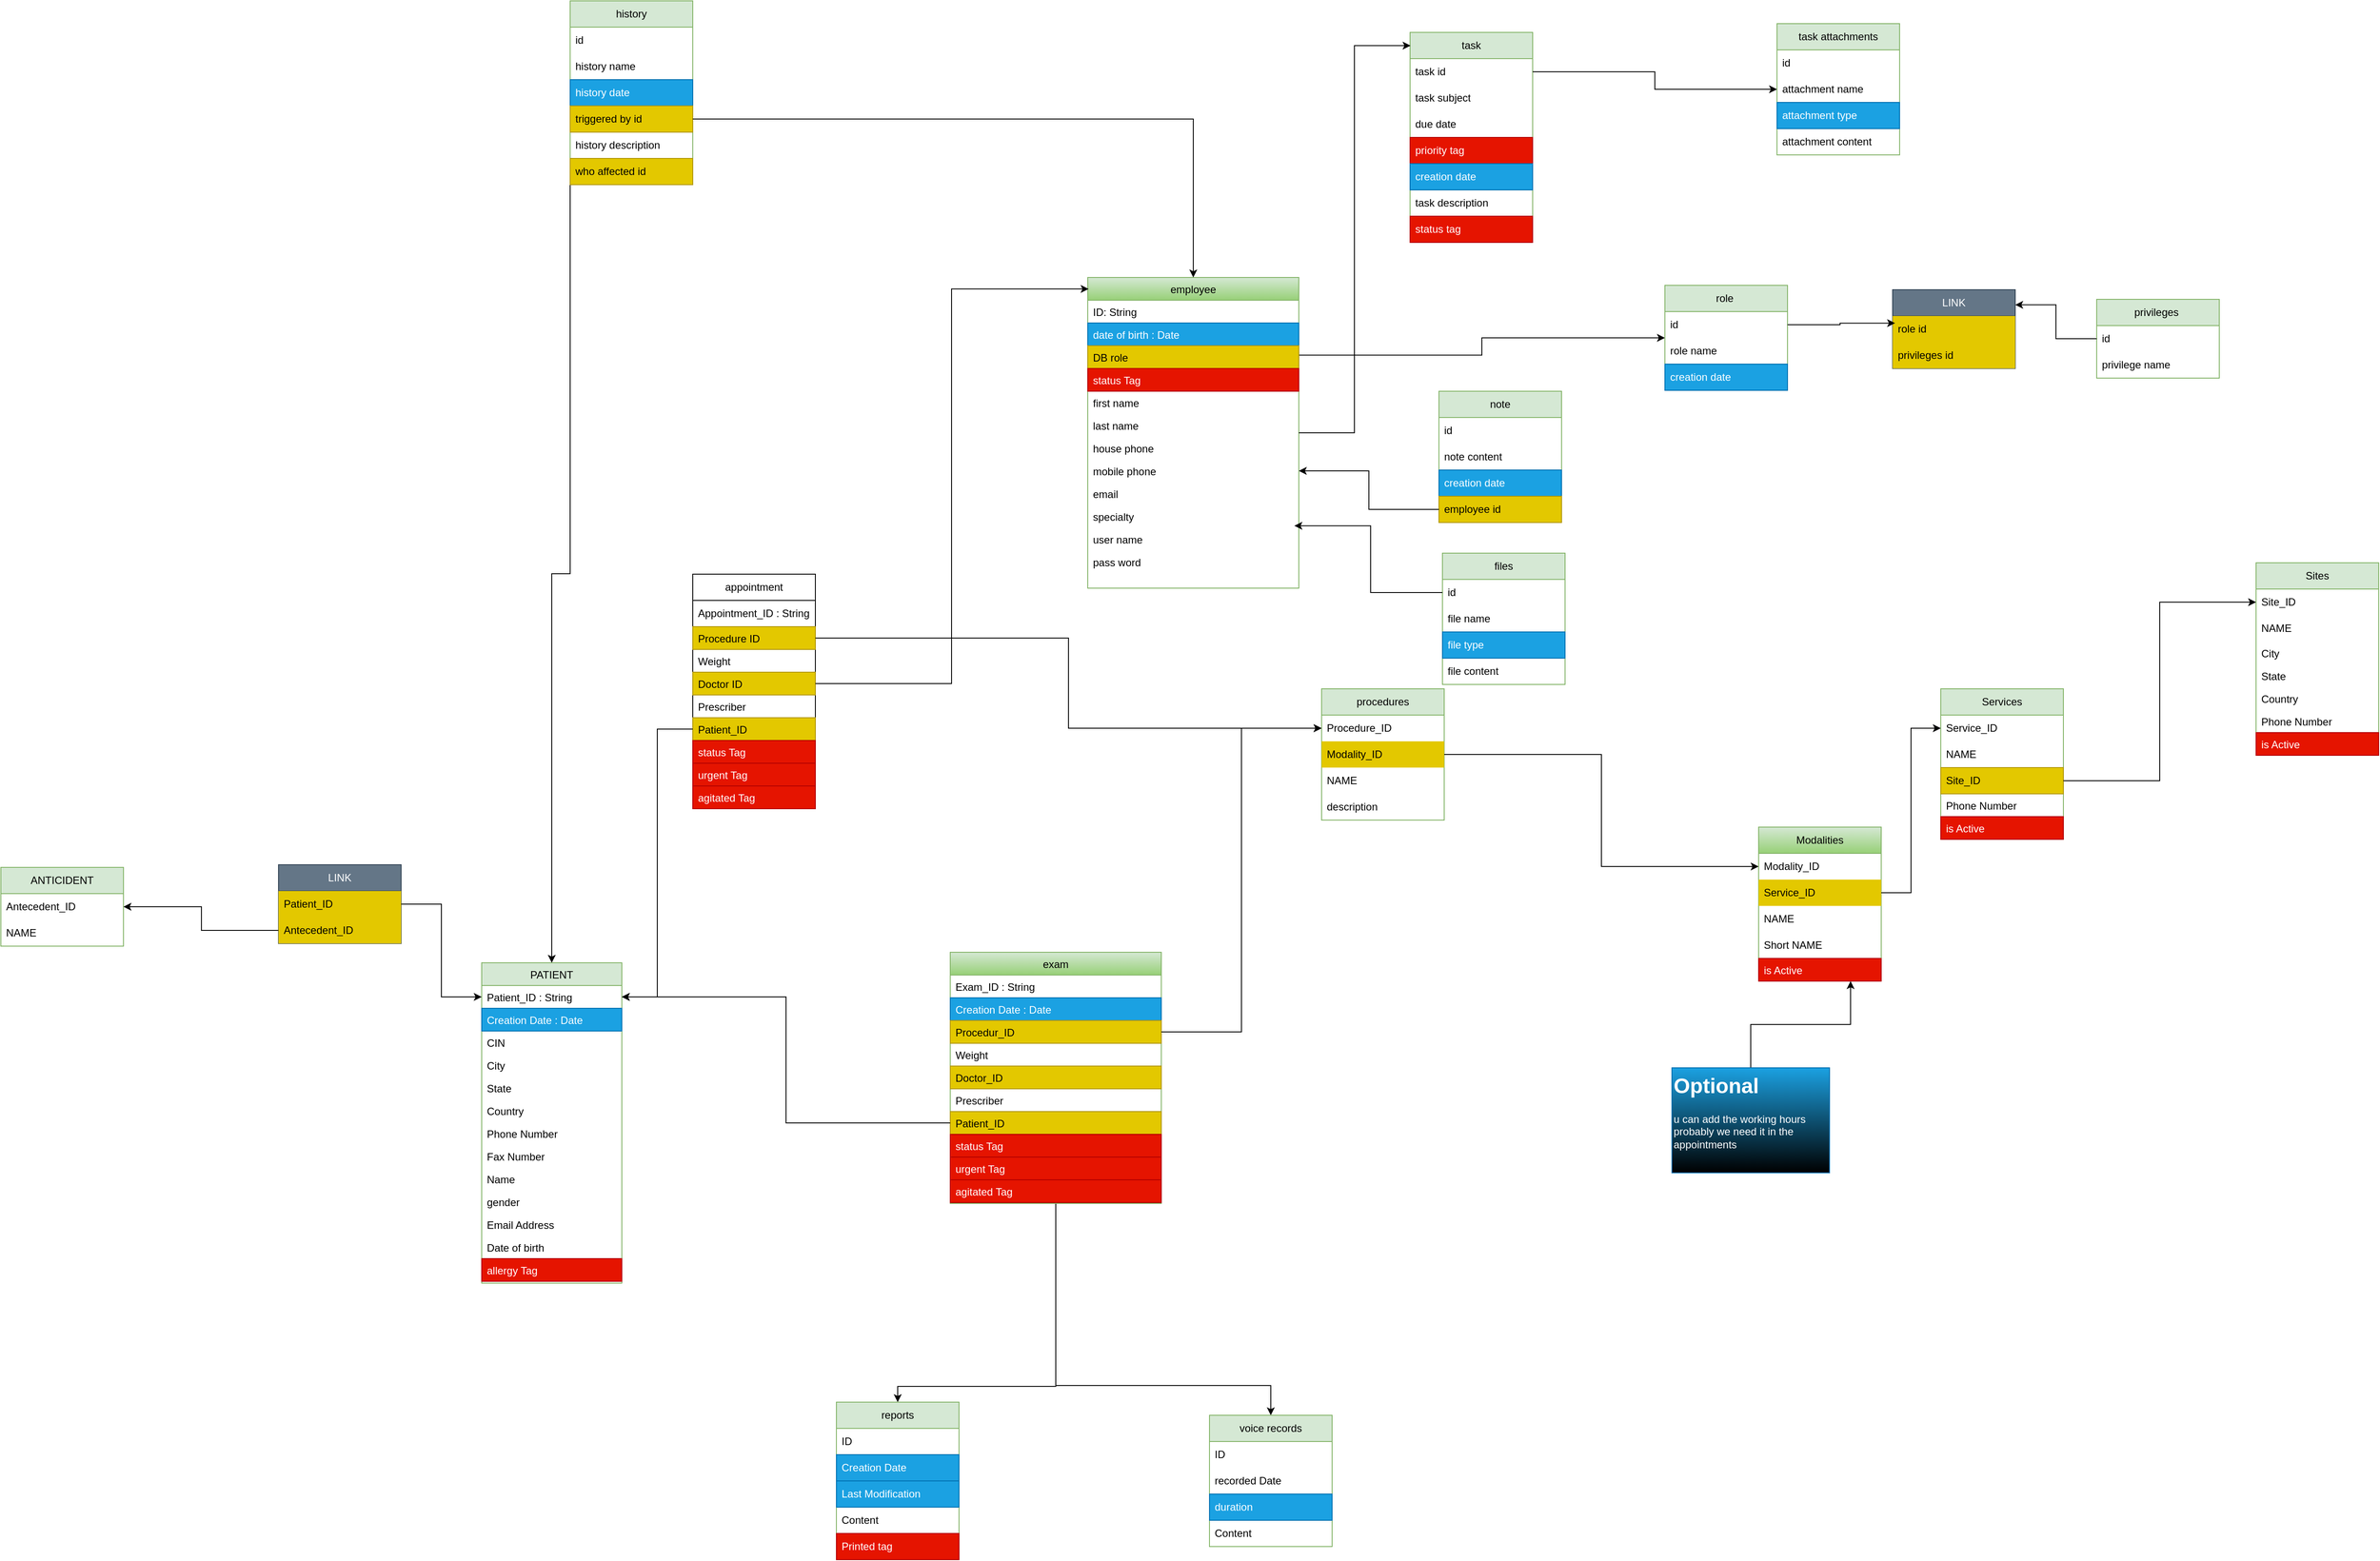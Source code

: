 <mxfile version="27.0.9">
  <diagram id="C5RBs43oDa-KdzZeNtuy" name="Page-1">
    <mxGraphModel dx="2904" dy="1214" grid="0" gridSize="10" guides="1" tooltips="1" connect="1" arrows="1" fold="1" page="0" pageScale="1" pageWidth="827" pageHeight="1169" background="#ffffff" math="0" shadow="0">
      <root>
        <mxCell id="WIyWlLk6GJQsqaUBKTNV-0" />
        <mxCell id="WIyWlLk6GJQsqaUBKTNV-1" parent="WIyWlLk6GJQsqaUBKTNV-0" />
        <mxCell id="IUNvD7jH0J717fJ7chnT-0" value="PATIENT" style="swimlane;fontStyle=0;align=center;verticalAlign=top;childLayout=stackLayout;horizontal=1;startSize=26;horizontalStack=0;resizeParent=1;resizeLast=0;collapsible=1;marginBottom=0;rounded=0;shadow=0;strokeWidth=1;fillColor=#d5e8d4;strokeColor=#82b366;gradientColor=none;swimlaneFillColor=none;glass=0;" vertex="1" parent="WIyWlLk6GJQsqaUBKTNV-1">
          <mxGeometry x="14" y="1112" width="160" height="366" as="geometry">
            <mxRectangle x="550" y="140" width="160" height="26" as="alternateBounds" />
          </mxGeometry>
        </mxCell>
        <mxCell id="IUNvD7jH0J717fJ7chnT-1" value="Patient_ID : String" style="text;align=left;verticalAlign=top;spacingLeft=4;spacingRight=4;overflow=hidden;rotatable=0;points=[[0,0.5],[1,0.5]];portConstraint=eastwest;" vertex="1" parent="IUNvD7jH0J717fJ7chnT-0">
          <mxGeometry y="26" width="160" height="26" as="geometry" />
        </mxCell>
        <mxCell id="IUNvD7jH0J717fJ7chnT-2" value="Creation Date : Date" style="text;align=left;verticalAlign=top;spacingLeft=4;spacingRight=4;overflow=hidden;rotatable=0;points=[[0,0.5],[1,0.5]];portConstraint=eastwest;rounded=0;shadow=0;html=0;fillColor=#1ba1e2;fontColor=#ffffff;strokeColor=#006EAF;" vertex="1" parent="IUNvD7jH0J717fJ7chnT-0">
          <mxGeometry y="52" width="160" height="26" as="geometry" />
        </mxCell>
        <mxCell id="IUNvD7jH0J717fJ7chnT-3" value="CIN" style="text;align=left;verticalAlign=top;spacingLeft=4;spacingRight=4;overflow=hidden;rotatable=0;points=[[0,0.5],[1,0.5]];portConstraint=eastwest;rounded=0;shadow=0;html=0;" vertex="1" parent="IUNvD7jH0J717fJ7chnT-0">
          <mxGeometry y="78" width="160" height="26" as="geometry" />
        </mxCell>
        <mxCell id="IUNvD7jH0J717fJ7chnT-4" value="City" style="text;align=left;verticalAlign=top;spacingLeft=4;spacingRight=4;overflow=hidden;rotatable=0;points=[[0,0.5],[1,0.5]];portConstraint=eastwest;rounded=0;shadow=0;html=0;" vertex="1" parent="IUNvD7jH0J717fJ7chnT-0">
          <mxGeometry y="104" width="160" height="26" as="geometry" />
        </mxCell>
        <mxCell id="IUNvD7jH0J717fJ7chnT-5" value="State" style="text;align=left;verticalAlign=top;spacingLeft=4;spacingRight=4;overflow=hidden;rotatable=0;points=[[0,0.5],[1,0.5]];portConstraint=eastwest;rounded=0;shadow=0;html=0;" vertex="1" parent="IUNvD7jH0J717fJ7chnT-0">
          <mxGeometry y="130" width="160" height="26" as="geometry" />
        </mxCell>
        <mxCell id="IUNvD7jH0J717fJ7chnT-6" value="Country" style="text;align=left;verticalAlign=top;spacingLeft=4;spacingRight=4;overflow=hidden;rotatable=0;points=[[0,0.5],[1,0.5]];portConstraint=eastwest;rounded=0;shadow=0;html=0;" vertex="1" parent="IUNvD7jH0J717fJ7chnT-0">
          <mxGeometry y="156" width="160" height="26" as="geometry" />
        </mxCell>
        <mxCell id="IUNvD7jH0J717fJ7chnT-7" value="Phone Number" style="text;align=left;verticalAlign=top;spacingLeft=4;spacingRight=4;overflow=hidden;rotatable=0;points=[[0,0.5],[1,0.5]];portConstraint=eastwest;rounded=0;shadow=0;html=0;" vertex="1" parent="IUNvD7jH0J717fJ7chnT-0">
          <mxGeometry y="182" width="160" height="26" as="geometry" />
        </mxCell>
        <mxCell id="IUNvD7jH0J717fJ7chnT-8" value="Fax Number" style="text;align=left;verticalAlign=top;spacingLeft=4;spacingRight=4;overflow=hidden;rotatable=0;points=[[0,0.5],[1,0.5]];portConstraint=eastwest;rounded=0;shadow=0;html=0;" vertex="1" parent="IUNvD7jH0J717fJ7chnT-0">
          <mxGeometry y="208" width="160" height="26" as="geometry" />
        </mxCell>
        <mxCell id="IUNvD7jH0J717fJ7chnT-9" value="Name" style="text;align=left;verticalAlign=top;spacingLeft=4;spacingRight=4;overflow=hidden;rotatable=0;points=[[0,0.5],[1,0.5]];portConstraint=eastwest;" vertex="1" parent="IUNvD7jH0J717fJ7chnT-0">
          <mxGeometry y="234" width="160" height="26" as="geometry" />
        </mxCell>
        <mxCell id="IUNvD7jH0J717fJ7chnT-10" value="gender" style="text;align=left;verticalAlign=top;spacingLeft=4;spacingRight=4;overflow=hidden;rotatable=0;points=[[0,0.5],[1,0.5]];portConstraint=eastwest;" vertex="1" parent="IUNvD7jH0J717fJ7chnT-0">
          <mxGeometry y="260" width="160" height="26" as="geometry" />
        </mxCell>
        <mxCell id="IUNvD7jH0J717fJ7chnT-11" value="Email Address" style="text;align=left;verticalAlign=top;spacingLeft=4;spacingRight=4;overflow=hidden;rotatable=0;points=[[0,0.5],[1,0.5]];portConstraint=eastwest;rounded=0;shadow=0;html=0;" vertex="1" parent="IUNvD7jH0J717fJ7chnT-0">
          <mxGeometry y="286" width="160" height="26" as="geometry" />
        </mxCell>
        <mxCell id="IUNvD7jH0J717fJ7chnT-12" value="Date of birth" style="text;align=left;verticalAlign=top;spacingLeft=4;spacingRight=4;overflow=hidden;rotatable=0;points=[[0,0.5],[1,0.5]];portConstraint=eastwest;rounded=0;shadow=0;html=0;" vertex="1" parent="IUNvD7jH0J717fJ7chnT-0">
          <mxGeometry y="312" width="160" height="26" as="geometry" />
        </mxCell>
        <mxCell id="IUNvD7jH0J717fJ7chnT-13" value="allergy Tag" style="text;align=left;verticalAlign=top;spacingLeft=4;spacingRight=4;overflow=hidden;rotatable=0;points=[[0,0.5],[1,0.5]];portConstraint=eastwest;rounded=0;shadow=0;html=0;fillColor=#e51400;fontColor=#ffffff;strokeColor=#B20000;" vertex="1" parent="IUNvD7jH0J717fJ7chnT-0">
          <mxGeometry y="338" width="160" height="26" as="geometry" />
        </mxCell>
        <mxCell id="IUNvD7jH0J717fJ7chnT-14" value="ANTICIDENT" style="swimlane;fontStyle=0;childLayout=stackLayout;horizontal=1;startSize=30;horizontalStack=0;resizeParent=1;resizeParentMax=0;resizeLast=0;collapsible=1;marginBottom=0;whiteSpace=wrap;html=1;fillColor=#d5e8d4;strokeColor=#82b366;" vertex="1" parent="WIyWlLk6GJQsqaUBKTNV-1">
          <mxGeometry x="-535" y="1003" width="140" height="90" as="geometry" />
        </mxCell>
        <mxCell id="IUNvD7jH0J717fJ7chnT-15" value="Antecedent_ID" style="text;strokeColor=none;fillColor=none;align=left;verticalAlign=middle;spacingLeft=4;spacingRight=4;overflow=hidden;points=[[0,0.5],[1,0.5]];portConstraint=eastwest;rotatable=0;whiteSpace=wrap;html=1;" vertex="1" parent="IUNvD7jH0J717fJ7chnT-14">
          <mxGeometry y="30" width="140" height="30" as="geometry" />
        </mxCell>
        <mxCell id="IUNvD7jH0J717fJ7chnT-16" value="NAME" style="text;strokeColor=none;fillColor=none;align=left;verticalAlign=middle;spacingLeft=4;spacingRight=4;overflow=hidden;points=[[0,0.5],[1,0.5]];portConstraint=eastwest;rotatable=0;whiteSpace=wrap;html=1;" vertex="1" parent="IUNvD7jH0J717fJ7chnT-14">
          <mxGeometry y="60" width="140" height="30" as="geometry" />
        </mxCell>
        <mxCell id="IUNvD7jH0J717fJ7chnT-17" value="LINK" style="swimlane;fontStyle=0;childLayout=stackLayout;horizontal=1;startSize=30;horizontalStack=0;resizeParent=1;resizeParentMax=0;resizeLast=0;collapsible=1;marginBottom=0;whiteSpace=wrap;html=1;fillColor=#647687;strokeColor=#314354;fontColor=#ffffff;" vertex="1" parent="WIyWlLk6GJQsqaUBKTNV-1">
          <mxGeometry x="-218" y="1000" width="140" height="90" as="geometry" />
        </mxCell>
        <mxCell id="IUNvD7jH0J717fJ7chnT-18" value="Patient_ID" style="text;strokeColor=none;fillColor=light-dark(#E3C800,#675000);align=left;verticalAlign=middle;spacingLeft=4;spacingRight=4;overflow=hidden;points=[[0,0.5],[1,0.5]];portConstraint=eastwest;rotatable=0;whiteSpace=wrap;html=1;" vertex="1" parent="IUNvD7jH0J717fJ7chnT-17">
          <mxGeometry y="30" width="140" height="30" as="geometry" />
        </mxCell>
        <mxCell id="IUNvD7jH0J717fJ7chnT-19" value="Antecedent_ID" style="text;strokeColor=none;fillColor=light-dark(#E3C800,#675000);align=left;verticalAlign=middle;spacingLeft=4;spacingRight=4;overflow=hidden;points=[[0,0.5],[1,0.5]];portConstraint=eastwest;rotatable=0;whiteSpace=wrap;html=1;" vertex="1" parent="IUNvD7jH0J717fJ7chnT-17">
          <mxGeometry y="60" width="140" height="30" as="geometry" />
        </mxCell>
        <mxCell id="IUNvD7jH0J717fJ7chnT-20" style="edgeStyle=orthogonalEdgeStyle;rounded=0;orthogonalLoop=1;jettySize=auto;html=1;entryX=0;entryY=0.5;entryDx=0;entryDy=0;" edge="1" parent="WIyWlLk6GJQsqaUBKTNV-1" source="IUNvD7jH0J717fJ7chnT-18" target="IUNvD7jH0J717fJ7chnT-1">
          <mxGeometry relative="1" as="geometry" />
        </mxCell>
        <mxCell id="IUNvD7jH0J717fJ7chnT-21" style="edgeStyle=orthogonalEdgeStyle;rounded=0;orthogonalLoop=1;jettySize=auto;html=1;entryX=1;entryY=0.5;entryDx=0;entryDy=0;" edge="1" parent="WIyWlLk6GJQsqaUBKTNV-1" source="IUNvD7jH0J717fJ7chnT-19" target="IUNvD7jH0J717fJ7chnT-15">
          <mxGeometry relative="1" as="geometry">
            <Array as="points">
              <mxPoint x="-306" y="1075" />
              <mxPoint x="-306" y="1048" />
            </Array>
          </mxGeometry>
        </mxCell>
        <mxCell id="IUNvD7jH0J717fJ7chnT-22" value="Sites" style="swimlane;fontStyle=0;childLayout=stackLayout;horizontal=1;startSize=30;horizontalStack=0;resizeParent=1;resizeParentMax=0;resizeLast=0;collapsible=1;marginBottom=0;whiteSpace=wrap;html=1;fillColor=#d5e8d4;strokeColor=#82b366;" vertex="1" parent="WIyWlLk6GJQsqaUBKTNV-1">
          <mxGeometry x="2040" y="655" width="140" height="220" as="geometry" />
        </mxCell>
        <mxCell id="IUNvD7jH0J717fJ7chnT-23" value="Site_ID" style="text;strokeColor=none;fillColor=none;align=left;verticalAlign=middle;spacingLeft=4;spacingRight=4;overflow=hidden;points=[[0,0.5],[1,0.5]];portConstraint=eastwest;rotatable=0;whiteSpace=wrap;html=1;" vertex="1" parent="IUNvD7jH0J717fJ7chnT-22">
          <mxGeometry y="30" width="140" height="30" as="geometry" />
        </mxCell>
        <mxCell id="IUNvD7jH0J717fJ7chnT-24" value="NAME" style="text;strokeColor=none;fillColor=none;align=left;verticalAlign=middle;spacingLeft=4;spacingRight=4;overflow=hidden;points=[[0,0.5],[1,0.5]];portConstraint=eastwest;rotatable=0;whiteSpace=wrap;html=1;" vertex="1" parent="IUNvD7jH0J717fJ7chnT-22">
          <mxGeometry y="60" width="140" height="30" as="geometry" />
        </mxCell>
        <mxCell id="IUNvD7jH0J717fJ7chnT-25" value="City" style="text;align=left;verticalAlign=top;spacingLeft=4;spacingRight=4;overflow=hidden;rotatable=0;points=[[0,0.5],[1,0.5]];portConstraint=eastwest;rounded=0;shadow=0;html=0;" vertex="1" parent="IUNvD7jH0J717fJ7chnT-22">
          <mxGeometry y="90" width="140" height="26" as="geometry" />
        </mxCell>
        <mxCell id="IUNvD7jH0J717fJ7chnT-26" value="State" style="text;align=left;verticalAlign=top;spacingLeft=4;spacingRight=4;overflow=hidden;rotatable=0;points=[[0,0.5],[1,0.5]];portConstraint=eastwest;rounded=0;shadow=0;html=0;" vertex="1" parent="IUNvD7jH0J717fJ7chnT-22">
          <mxGeometry y="116" width="140" height="26" as="geometry" />
        </mxCell>
        <mxCell id="IUNvD7jH0J717fJ7chnT-27" value="Country&#xa;" style="text;align=left;verticalAlign=top;spacingLeft=4;spacingRight=4;overflow=hidden;rotatable=0;points=[[0,0.5],[1,0.5]];portConstraint=eastwest;rounded=0;shadow=0;html=0;" vertex="1" parent="IUNvD7jH0J717fJ7chnT-22">
          <mxGeometry y="142" width="140" height="26" as="geometry" />
        </mxCell>
        <mxCell id="IUNvD7jH0J717fJ7chnT-28" value="Phone Number" style="text;align=left;verticalAlign=top;spacingLeft=4;spacingRight=4;overflow=hidden;rotatable=0;points=[[0,0.5],[1,0.5]];portConstraint=eastwest;rounded=0;shadow=0;html=0;" vertex="1" parent="IUNvD7jH0J717fJ7chnT-22">
          <mxGeometry y="168" width="140" height="26" as="geometry" />
        </mxCell>
        <mxCell id="IUNvD7jH0J717fJ7chnT-29" value="is Active" style="text;align=left;verticalAlign=top;spacingLeft=4;spacingRight=4;overflow=hidden;rotatable=0;points=[[0,0.5],[1,0.5]];portConstraint=eastwest;rounded=0;shadow=0;html=0;fillColor=#e51400;fontColor=#ffffff;strokeColor=#B20000;" vertex="1" parent="IUNvD7jH0J717fJ7chnT-22">
          <mxGeometry y="194" width="140" height="26" as="geometry" />
        </mxCell>
        <mxCell id="IUNvD7jH0J717fJ7chnT-30" value="Services" style="swimlane;fontStyle=0;childLayout=stackLayout;horizontal=1;startSize=30;horizontalStack=0;resizeParent=1;resizeParentMax=0;resizeLast=0;collapsible=1;marginBottom=0;whiteSpace=wrap;html=1;fillColor=#d5e8d4;strokeColor=#82b366;" vertex="1" parent="WIyWlLk6GJQsqaUBKTNV-1">
          <mxGeometry x="1680" y="799" width="140" height="172" as="geometry" />
        </mxCell>
        <mxCell id="IUNvD7jH0J717fJ7chnT-31" value="Service_ID" style="text;strokeColor=none;fillColor=none;align=left;verticalAlign=middle;spacingLeft=4;spacingRight=4;overflow=hidden;points=[[0,0.5],[1,0.5]];portConstraint=eastwest;rotatable=0;whiteSpace=wrap;html=1;" vertex="1" parent="IUNvD7jH0J717fJ7chnT-30">
          <mxGeometry y="30" width="140" height="30" as="geometry" />
        </mxCell>
        <mxCell id="IUNvD7jH0J717fJ7chnT-32" value="NAME" style="text;strokeColor=none;fillColor=none;align=left;verticalAlign=middle;spacingLeft=4;spacingRight=4;overflow=hidden;points=[[0,0.5],[1,0.5]];portConstraint=eastwest;rotatable=0;whiteSpace=wrap;html=1;" vertex="1" parent="IUNvD7jH0J717fJ7chnT-30">
          <mxGeometry y="60" width="140" height="30" as="geometry" />
        </mxCell>
        <mxCell id="IUNvD7jH0J717fJ7chnT-33" value="Site_ID" style="text;strokeColor=#B09500;fillColor=#e3c800;align=left;verticalAlign=middle;spacingLeft=4;spacingRight=4;overflow=hidden;points=[[0,0.5],[1,0.5]];portConstraint=eastwest;rotatable=0;whiteSpace=wrap;html=1;fontColor=#000000;" vertex="1" parent="IUNvD7jH0J717fJ7chnT-30">
          <mxGeometry y="90" width="140" height="30" as="geometry" />
        </mxCell>
        <mxCell id="IUNvD7jH0J717fJ7chnT-34" value="Phone Number" style="text;align=left;verticalAlign=top;spacingLeft=4;spacingRight=4;overflow=hidden;rotatable=0;points=[[0,0.5],[1,0.5]];portConstraint=eastwest;rounded=0;shadow=0;html=0;" vertex="1" parent="IUNvD7jH0J717fJ7chnT-30">
          <mxGeometry y="120" width="140" height="26" as="geometry" />
        </mxCell>
        <mxCell id="IUNvD7jH0J717fJ7chnT-35" value="is Active" style="text;align=left;verticalAlign=top;spacingLeft=4;spacingRight=4;overflow=hidden;rotatable=0;points=[[0,0.5],[1,0.5]];portConstraint=eastwest;rounded=0;shadow=0;html=0;fillColor=#e51400;fontColor=#ffffff;strokeColor=#B20000;" vertex="1" parent="IUNvD7jH0J717fJ7chnT-30">
          <mxGeometry y="146" width="140" height="26" as="geometry" />
        </mxCell>
        <mxCell id="IUNvD7jH0J717fJ7chnT-36" style="edgeStyle=orthogonalEdgeStyle;rounded=0;orthogonalLoop=1;jettySize=auto;html=1;entryX=0;entryY=0.5;entryDx=0;entryDy=0;" edge="1" parent="WIyWlLk6GJQsqaUBKTNV-1" source="IUNvD7jH0J717fJ7chnT-33" target="IUNvD7jH0J717fJ7chnT-23">
          <mxGeometry relative="1" as="geometry" />
        </mxCell>
        <mxCell id="IUNvD7jH0J717fJ7chnT-37" value="&lt;span style=&quot;color: rgb(0, 0, 0);&quot;&gt;Modalities&lt;/span&gt;" style="swimlane;fontStyle=0;childLayout=stackLayout;horizontal=1;startSize=30;horizontalStack=0;resizeParent=1;resizeParentMax=0;resizeLast=0;collapsible=1;marginBottom=0;whiteSpace=wrap;html=1;fillColor=#d5e8d4;strokeColor=#82b366;gradientColor=#97d077;" vertex="1" parent="WIyWlLk6GJQsqaUBKTNV-1">
          <mxGeometry x="1472" y="957" width="140" height="176" as="geometry" />
        </mxCell>
        <mxCell id="IUNvD7jH0J717fJ7chnT-38" value="Modality_ID" style="text;strokeColor=none;fillColor=none;align=left;verticalAlign=middle;spacingLeft=4;spacingRight=4;overflow=hidden;points=[[0,0.5],[1,0.5]];portConstraint=eastwest;rotatable=0;whiteSpace=wrap;html=1;" vertex="1" parent="IUNvD7jH0J717fJ7chnT-37">
          <mxGeometry y="30" width="140" height="30" as="geometry" />
        </mxCell>
        <mxCell id="IUNvD7jH0J717fJ7chnT-39" value="Service_ID" style="text;strokeColor=none;fillColor=light-dark(#E3C800,#675000);align=left;verticalAlign=middle;spacingLeft=4;spacingRight=4;overflow=hidden;points=[[0,0.5],[1,0.5]];portConstraint=eastwest;rotatable=0;whiteSpace=wrap;html=1;" vertex="1" parent="IUNvD7jH0J717fJ7chnT-37">
          <mxGeometry y="60" width="140" height="30" as="geometry" />
        </mxCell>
        <mxCell id="IUNvD7jH0J717fJ7chnT-40" value="NAME" style="text;strokeColor=none;fillColor=none;align=left;verticalAlign=middle;spacingLeft=4;spacingRight=4;overflow=hidden;points=[[0,0.5],[1,0.5]];portConstraint=eastwest;rotatable=0;whiteSpace=wrap;html=1;" vertex="1" parent="IUNvD7jH0J717fJ7chnT-37">
          <mxGeometry y="90" width="140" height="30" as="geometry" />
        </mxCell>
        <mxCell id="IUNvD7jH0J717fJ7chnT-41" value="Short NAME" style="text;strokeColor=none;fillColor=none;align=left;verticalAlign=middle;spacingLeft=4;spacingRight=4;overflow=hidden;points=[[0,0.5],[1,0.5]];portConstraint=eastwest;rotatable=0;whiteSpace=wrap;html=1;" vertex="1" parent="IUNvD7jH0J717fJ7chnT-37">
          <mxGeometry y="120" width="140" height="30" as="geometry" />
        </mxCell>
        <mxCell id="IUNvD7jH0J717fJ7chnT-42" value="is Active" style="text;align=left;verticalAlign=top;spacingLeft=4;spacingRight=4;overflow=hidden;rotatable=0;points=[[0,0.5],[1,0.5]];portConstraint=eastwest;rounded=0;shadow=0;html=0;fillColor=#e51400;fontColor=#ffffff;strokeColor=#B20000;" vertex="1" parent="IUNvD7jH0J717fJ7chnT-37">
          <mxGeometry y="150" width="140" height="26" as="geometry" />
        </mxCell>
        <mxCell id="IUNvD7jH0J717fJ7chnT-43" style="edgeStyle=orthogonalEdgeStyle;rounded=0;orthogonalLoop=1;jettySize=auto;html=1;entryX=0;entryY=0.5;entryDx=0;entryDy=0;" edge="1" parent="WIyWlLk6GJQsqaUBKTNV-1" source="IUNvD7jH0J717fJ7chnT-39" target="IUNvD7jH0J717fJ7chnT-31">
          <mxGeometry relative="1" as="geometry" />
        </mxCell>
        <mxCell id="IUNvD7jH0J717fJ7chnT-44" style="edgeStyle=orthogonalEdgeStyle;rounded=0;orthogonalLoop=1;jettySize=auto;html=1;entryX=0.75;entryY=1;entryDx=0;entryDy=0;" edge="1" parent="WIyWlLk6GJQsqaUBKTNV-1" source="IUNvD7jH0J717fJ7chnT-45" target="IUNvD7jH0J717fJ7chnT-37">
          <mxGeometry relative="1" as="geometry" />
        </mxCell>
        <mxCell id="IUNvD7jH0J717fJ7chnT-45" value="&lt;h1 style=&quot;margin-top: 0px;&quot;&gt;Optional&lt;/h1&gt;&lt;p&gt;u can add the working hours probably we need it in the appointments&amp;nbsp;&lt;/p&gt;" style="text;html=1;whiteSpace=wrap;overflow=hidden;rounded=0;fillColor=#1ba1e2;strokeColor=#006EAF;fontColor=#ffffff;gradientColor=default;" vertex="1" parent="WIyWlLk6GJQsqaUBKTNV-1">
          <mxGeometry x="1373" y="1232" width="180" height="120" as="geometry" />
        </mxCell>
        <mxCell id="IUNvD7jH0J717fJ7chnT-46" value="procedures" style="swimlane;fontStyle=0;childLayout=stackLayout;horizontal=1;startSize=30;horizontalStack=0;resizeParent=1;resizeParentMax=0;resizeLast=0;collapsible=1;marginBottom=0;whiteSpace=wrap;html=1;fillColor=#d5e8d4;strokeColor=#82b366;" vertex="1" parent="WIyWlLk6GJQsqaUBKTNV-1">
          <mxGeometry x="973" y="799" width="140" height="150" as="geometry" />
        </mxCell>
        <mxCell id="IUNvD7jH0J717fJ7chnT-47" value="Procedure_ID" style="text;strokeColor=none;fillColor=none;align=left;verticalAlign=middle;spacingLeft=4;spacingRight=4;overflow=hidden;points=[[0,0.5],[1,0.5]];portConstraint=eastwest;rotatable=0;whiteSpace=wrap;html=1;" vertex="1" parent="IUNvD7jH0J717fJ7chnT-46">
          <mxGeometry y="30" width="140" height="30" as="geometry" />
        </mxCell>
        <mxCell id="IUNvD7jH0J717fJ7chnT-48" value="Modality_ID" style="text;strokeColor=none;fillColor=light-dark(#E3C800,#675000);align=left;verticalAlign=middle;spacingLeft=4;spacingRight=4;overflow=hidden;points=[[0,0.5],[1,0.5]];portConstraint=eastwest;rotatable=0;whiteSpace=wrap;html=1;" vertex="1" parent="IUNvD7jH0J717fJ7chnT-46">
          <mxGeometry y="60" width="140" height="30" as="geometry" />
        </mxCell>
        <mxCell id="IUNvD7jH0J717fJ7chnT-49" value="NAME" style="text;strokeColor=none;fillColor=none;align=left;verticalAlign=middle;spacingLeft=4;spacingRight=4;overflow=hidden;points=[[0,0.5],[1,0.5]];portConstraint=eastwest;rotatable=0;whiteSpace=wrap;html=1;" vertex="1" parent="IUNvD7jH0J717fJ7chnT-46">
          <mxGeometry y="90" width="140" height="30" as="geometry" />
        </mxCell>
        <mxCell id="IUNvD7jH0J717fJ7chnT-50" value="description" style="text;strokeColor=none;fillColor=none;align=left;verticalAlign=middle;spacingLeft=4;spacingRight=4;overflow=hidden;points=[[0,0.5],[1,0.5]];portConstraint=eastwest;rotatable=0;whiteSpace=wrap;html=1;" vertex="1" parent="IUNvD7jH0J717fJ7chnT-46">
          <mxGeometry y="120" width="140" height="30" as="geometry" />
        </mxCell>
        <mxCell id="IUNvD7jH0J717fJ7chnT-51" style="edgeStyle=orthogonalEdgeStyle;rounded=0;orthogonalLoop=1;jettySize=auto;html=1;" edge="1" parent="WIyWlLk6GJQsqaUBKTNV-1" source="IUNvD7jH0J717fJ7chnT-53" target="IUNvD7jH0J717fJ7chnT-64">
          <mxGeometry relative="1" as="geometry">
            <Array as="points">
              <mxPoint x="669" y="1596" />
              <mxPoint x="489" y="1596" />
            </Array>
          </mxGeometry>
        </mxCell>
        <mxCell id="IUNvD7jH0J717fJ7chnT-52" style="edgeStyle=orthogonalEdgeStyle;rounded=0;orthogonalLoop=1;jettySize=auto;html=1;entryX=0.5;entryY=0;entryDx=0;entryDy=0;" edge="1" parent="WIyWlLk6GJQsqaUBKTNV-1" source="IUNvD7jH0J717fJ7chnT-53" target="IUNvD7jH0J717fJ7chnT-70">
          <mxGeometry relative="1" as="geometry">
            <Array as="points">
              <mxPoint x="670" y="1595" />
              <mxPoint x="915" y="1595" />
            </Array>
          </mxGeometry>
        </mxCell>
        <mxCell id="IUNvD7jH0J717fJ7chnT-53" value="exam" style="swimlane;fontStyle=0;align=center;verticalAlign=top;childLayout=stackLayout;horizontal=1;startSize=26;horizontalStack=0;resizeParent=1;resizeLast=0;collapsible=1;marginBottom=0;rounded=0;shadow=0;strokeWidth=1;swimlaneFillColor=none;glass=0;fillColor=#d5e8d4;gradientColor=#97d077;strokeColor=#82b366;" vertex="1" parent="WIyWlLk6GJQsqaUBKTNV-1">
          <mxGeometry x="549" y="1100" width="241" height="287" as="geometry">
            <mxRectangle x="550" y="140" width="160" height="26" as="alternateBounds" />
          </mxGeometry>
        </mxCell>
        <mxCell id="IUNvD7jH0J717fJ7chnT-54" value="Exam_ID : String" style="text;align=left;verticalAlign=top;spacingLeft=4;spacingRight=4;overflow=hidden;rotatable=0;points=[[0,0.5],[1,0.5]];portConstraint=eastwest;" vertex="1" parent="IUNvD7jH0J717fJ7chnT-53">
          <mxGeometry y="26" width="241" height="26" as="geometry" />
        </mxCell>
        <mxCell id="IUNvD7jH0J717fJ7chnT-55" value="Creation Date : Date" style="text;align=left;verticalAlign=top;spacingLeft=4;spacingRight=4;overflow=hidden;rotatable=0;points=[[0,0.5],[1,0.5]];portConstraint=eastwest;rounded=0;shadow=0;html=0;fillColor=#1ba1e2;fontColor=#ffffff;strokeColor=#006EAF;" vertex="1" parent="IUNvD7jH0J717fJ7chnT-53">
          <mxGeometry y="52" width="241" height="26" as="geometry" />
        </mxCell>
        <mxCell id="IUNvD7jH0J717fJ7chnT-56" value="Procedur_ID" style="text;align=left;verticalAlign=top;spacingLeft=4;spacingRight=4;overflow=hidden;rotatable=0;points=[[0,0.5],[1,0.5]];portConstraint=eastwest;rounded=0;shadow=0;html=0;fillColor=#E3C800;fontColor=#000000;strokeColor=#B09500;" vertex="1" parent="IUNvD7jH0J717fJ7chnT-53">
          <mxGeometry y="78" width="241" height="26" as="geometry" />
        </mxCell>
        <mxCell id="IUNvD7jH0J717fJ7chnT-57" value="Weight" style="text;align=left;verticalAlign=top;spacingLeft=4;spacingRight=4;overflow=hidden;rotatable=0;points=[[0,0.5],[1,0.5]];portConstraint=eastwest;rounded=0;shadow=0;html=0;" vertex="1" parent="IUNvD7jH0J717fJ7chnT-53">
          <mxGeometry y="104" width="241" height="26" as="geometry" />
        </mxCell>
        <mxCell id="IUNvD7jH0J717fJ7chnT-58" value="Doctor_ID" style="text;align=left;verticalAlign=top;spacingLeft=4;spacingRight=4;overflow=hidden;rotatable=0;points=[[0,0.5],[1,0.5]];portConstraint=eastwest;rounded=0;shadow=0;html=0;fillColor=#e3c800;fontColor=#000000;strokeColor=#B09500;" vertex="1" parent="IUNvD7jH0J717fJ7chnT-53">
          <mxGeometry y="130" width="241" height="26" as="geometry" />
        </mxCell>
        <mxCell id="IUNvD7jH0J717fJ7chnT-59" value="Prescriber" style="text;align=left;verticalAlign=top;spacingLeft=4;spacingRight=4;overflow=hidden;rotatable=0;points=[[0,0.5],[1,0.5]];portConstraint=eastwest;rounded=0;shadow=0;html=0;" vertex="1" parent="IUNvD7jH0J717fJ7chnT-53">
          <mxGeometry y="156" width="241" height="26" as="geometry" />
        </mxCell>
        <mxCell id="IUNvD7jH0J717fJ7chnT-60" value="Patient_ID" style="text;align=left;verticalAlign=top;spacingLeft=4;spacingRight=4;overflow=hidden;rotatable=0;points=[[0,0.5],[1,0.5]];portConstraint=eastwest;rounded=0;shadow=0;html=0;fillColor=#e3c800;fontColor=#000000;strokeColor=#B09500;" vertex="1" parent="IUNvD7jH0J717fJ7chnT-53">
          <mxGeometry y="182" width="241" height="26" as="geometry" />
        </mxCell>
        <mxCell id="IUNvD7jH0J717fJ7chnT-61" value="status Tag" style="text;align=left;verticalAlign=top;spacingLeft=4;spacingRight=4;overflow=hidden;rotatable=0;points=[[0,0.5],[1,0.5]];portConstraint=eastwest;rounded=0;shadow=0;html=0;fillColor=#e51400;fontColor=#ffffff;strokeColor=#B20000;" vertex="1" parent="IUNvD7jH0J717fJ7chnT-53">
          <mxGeometry y="208" width="241" height="26" as="geometry" />
        </mxCell>
        <mxCell id="IUNvD7jH0J717fJ7chnT-62" value="urgent Tag" style="text;align=left;verticalAlign=top;spacingLeft=4;spacingRight=4;overflow=hidden;rotatable=0;points=[[0,0.5],[1,0.5]];portConstraint=eastwest;rounded=0;shadow=0;html=0;fillColor=#e51400;fontColor=#ffffff;strokeColor=#B20000;" vertex="1" parent="IUNvD7jH0J717fJ7chnT-53">
          <mxGeometry y="234" width="241" height="26" as="geometry" />
        </mxCell>
        <mxCell id="IUNvD7jH0J717fJ7chnT-63" value="agitated Tag" style="text;align=left;verticalAlign=top;spacingLeft=4;spacingRight=4;overflow=hidden;rotatable=0;points=[[0,0.5],[1,0.5]];portConstraint=eastwest;rounded=0;shadow=0;html=0;fillColor=#e51400;fontColor=#ffffff;strokeColor=#B20000;" vertex="1" parent="IUNvD7jH0J717fJ7chnT-53">
          <mxGeometry y="260" width="241" height="26" as="geometry" />
        </mxCell>
        <mxCell id="IUNvD7jH0J717fJ7chnT-64" value="reports" style="swimlane;fontStyle=0;childLayout=stackLayout;horizontal=1;startSize=30;horizontalStack=0;resizeParent=1;resizeParentMax=0;resizeLast=0;collapsible=1;marginBottom=0;whiteSpace=wrap;html=1;fillColor=#d5e8d4;strokeColor=#82b366;" vertex="1" parent="WIyWlLk6GJQsqaUBKTNV-1">
          <mxGeometry x="419" y="1614" width="140" height="180" as="geometry" />
        </mxCell>
        <mxCell id="IUNvD7jH0J717fJ7chnT-65" value="ID" style="text;strokeColor=none;fillColor=none;align=left;verticalAlign=middle;spacingLeft=4;spacingRight=4;overflow=hidden;points=[[0,0.5],[1,0.5]];portConstraint=eastwest;rotatable=0;whiteSpace=wrap;html=1;" vertex="1" parent="IUNvD7jH0J717fJ7chnT-64">
          <mxGeometry y="30" width="140" height="30" as="geometry" />
        </mxCell>
        <mxCell id="IUNvD7jH0J717fJ7chnT-66" value="Creation Date" style="text;strokeColor=#006EAF;fillColor=#1ba1e2;align=left;verticalAlign=middle;spacingLeft=4;spacingRight=4;overflow=hidden;points=[[0,0.5],[1,0.5]];portConstraint=eastwest;rotatable=0;whiteSpace=wrap;html=1;fontColor=#ffffff;" vertex="1" parent="IUNvD7jH0J717fJ7chnT-64">
          <mxGeometry y="60" width="140" height="30" as="geometry" />
        </mxCell>
        <mxCell id="IUNvD7jH0J717fJ7chnT-67" value="Last Modification" style="text;strokeColor=#006EAF;fillColor=#1ba1e2;align=left;verticalAlign=middle;spacingLeft=4;spacingRight=4;overflow=hidden;points=[[0,0.5],[1,0.5]];portConstraint=eastwest;rotatable=0;whiteSpace=wrap;html=1;fontColor=#ffffff;" vertex="1" parent="IUNvD7jH0J717fJ7chnT-64">
          <mxGeometry y="90" width="140" height="30" as="geometry" />
        </mxCell>
        <mxCell id="IUNvD7jH0J717fJ7chnT-68" value="Content" style="text;strokeColor=none;fillColor=none;align=left;verticalAlign=middle;spacingLeft=4;spacingRight=4;overflow=hidden;points=[[0,0.5],[1,0.5]];portConstraint=eastwest;rotatable=0;whiteSpace=wrap;html=1;" vertex="1" parent="IUNvD7jH0J717fJ7chnT-64">
          <mxGeometry y="120" width="140" height="30" as="geometry" />
        </mxCell>
        <mxCell id="IUNvD7jH0J717fJ7chnT-69" value="Printed tag" style="text;strokeColor=#B20000;fillColor=#e51400;align=left;verticalAlign=middle;spacingLeft=4;spacingRight=4;overflow=hidden;points=[[0,0.5],[1,0.5]];portConstraint=eastwest;rotatable=0;whiteSpace=wrap;html=1;fontColor=#ffffff;" vertex="1" parent="IUNvD7jH0J717fJ7chnT-64">
          <mxGeometry y="150" width="140" height="30" as="geometry" />
        </mxCell>
        <mxCell id="IUNvD7jH0J717fJ7chnT-70" value="voice records" style="swimlane;fontStyle=0;childLayout=stackLayout;horizontal=1;startSize=30;horizontalStack=0;resizeParent=1;resizeParentMax=0;resizeLast=0;collapsible=1;marginBottom=0;whiteSpace=wrap;html=1;fillColor=#d5e8d4;strokeColor=#82b366;" vertex="1" parent="WIyWlLk6GJQsqaUBKTNV-1">
          <mxGeometry x="845" y="1629" width="140" height="150" as="geometry" />
        </mxCell>
        <mxCell id="IUNvD7jH0J717fJ7chnT-71" value="ID" style="text;strokeColor=none;fillColor=none;align=left;verticalAlign=middle;spacingLeft=4;spacingRight=4;overflow=hidden;points=[[0,0.5],[1,0.5]];portConstraint=eastwest;rotatable=0;whiteSpace=wrap;html=1;" vertex="1" parent="IUNvD7jH0J717fJ7chnT-70">
          <mxGeometry y="30" width="140" height="30" as="geometry" />
        </mxCell>
        <mxCell id="IUNvD7jH0J717fJ7chnT-72" value="recorded Date" style="text;strokeColor=none;fillColor=none;align=left;verticalAlign=middle;spacingLeft=4;spacingRight=4;overflow=hidden;points=[[0,0.5],[1,0.5]];portConstraint=eastwest;rotatable=0;whiteSpace=wrap;html=1;" vertex="1" parent="IUNvD7jH0J717fJ7chnT-70">
          <mxGeometry y="60" width="140" height="30" as="geometry" />
        </mxCell>
        <mxCell id="IUNvD7jH0J717fJ7chnT-73" value="duration" style="text;strokeColor=#006EAF;fillColor=#1ba1e2;align=left;verticalAlign=middle;spacingLeft=4;spacingRight=4;overflow=hidden;points=[[0,0.5],[1,0.5]];portConstraint=eastwest;rotatable=0;whiteSpace=wrap;html=1;fontColor=#ffffff;" vertex="1" parent="IUNvD7jH0J717fJ7chnT-70">
          <mxGeometry y="90" width="140" height="30" as="geometry" />
        </mxCell>
        <mxCell id="IUNvD7jH0J717fJ7chnT-74" value="Content" style="text;strokeColor=none;fillColor=none;align=left;verticalAlign=middle;spacingLeft=4;spacingRight=4;overflow=hidden;points=[[0,0.5],[1,0.5]];portConstraint=eastwest;rotatable=0;whiteSpace=wrap;html=1;" vertex="1" parent="IUNvD7jH0J717fJ7chnT-70">
          <mxGeometry y="120" width="140" height="30" as="geometry" />
        </mxCell>
        <mxCell id="IUNvD7jH0J717fJ7chnT-75" value="appointment" style="swimlane;fontStyle=0;childLayout=stackLayout;horizontal=1;startSize=30;horizontalStack=0;resizeParent=1;resizeParentMax=0;resizeLast=0;collapsible=1;marginBottom=0;whiteSpace=wrap;html=1;" vertex="1" parent="WIyWlLk6GJQsqaUBKTNV-1">
          <mxGeometry x="255" y="668" width="140" height="268" as="geometry" />
        </mxCell>
        <mxCell id="IUNvD7jH0J717fJ7chnT-76" value="Appointment_ID : String" style="text;strokeColor=none;fillColor=none;align=left;verticalAlign=middle;spacingLeft=4;spacingRight=4;overflow=hidden;points=[[0,0.5],[1,0.5]];portConstraint=eastwest;rotatable=0;whiteSpace=wrap;html=1;" vertex="1" parent="IUNvD7jH0J717fJ7chnT-75">
          <mxGeometry y="30" width="140" height="30" as="geometry" />
        </mxCell>
        <mxCell id="IUNvD7jH0J717fJ7chnT-77" value="Procedure ID" style="text;align=left;verticalAlign=top;spacingLeft=4;spacingRight=4;overflow=hidden;rotatable=0;points=[[0,0.5],[1,0.5]];portConstraint=eastwest;rounded=0;shadow=0;html=0;fillColor=#e3c800;fontColor=#000000;strokeColor=#B09500;" vertex="1" parent="IUNvD7jH0J717fJ7chnT-75">
          <mxGeometry y="60" width="140" height="26" as="geometry" />
        </mxCell>
        <mxCell id="IUNvD7jH0J717fJ7chnT-78" value="Weight" style="text;align=left;verticalAlign=top;spacingLeft=4;spacingRight=4;overflow=hidden;rotatable=0;points=[[0,0.5],[1,0.5]];portConstraint=eastwest;rounded=0;shadow=0;html=0;" vertex="1" parent="IUNvD7jH0J717fJ7chnT-75">
          <mxGeometry y="86" width="140" height="26" as="geometry" />
        </mxCell>
        <mxCell id="IUNvD7jH0J717fJ7chnT-79" value="Doctor ID" style="text;align=left;verticalAlign=top;spacingLeft=4;spacingRight=4;overflow=hidden;rotatable=0;points=[[0,0.5],[1,0.5]];portConstraint=eastwest;rounded=0;shadow=0;html=0;fillColor=#e3c800;fontColor=#000000;strokeColor=#B09500;" vertex="1" parent="IUNvD7jH0J717fJ7chnT-75">
          <mxGeometry y="112" width="140" height="26" as="geometry" />
        </mxCell>
        <mxCell id="IUNvD7jH0J717fJ7chnT-80" value="Prescriber" style="text;align=left;verticalAlign=top;spacingLeft=4;spacingRight=4;overflow=hidden;rotatable=0;points=[[0,0.5],[1,0.5]];portConstraint=eastwest;rounded=0;shadow=0;html=0;" vertex="1" parent="IUNvD7jH0J717fJ7chnT-75">
          <mxGeometry y="138" width="140" height="26" as="geometry" />
        </mxCell>
        <mxCell id="IUNvD7jH0J717fJ7chnT-81" value="Patient_ID" style="text;align=left;verticalAlign=top;spacingLeft=4;spacingRight=4;overflow=hidden;rotatable=0;points=[[0,0.5],[1,0.5]];portConstraint=eastwest;rounded=0;shadow=0;html=0;fillColor=#e3c800;fontColor=#000000;strokeColor=#B09500;" vertex="1" parent="IUNvD7jH0J717fJ7chnT-75">
          <mxGeometry y="164" width="140" height="26" as="geometry" />
        </mxCell>
        <mxCell id="IUNvD7jH0J717fJ7chnT-82" value="status Tag" style="text;align=left;verticalAlign=top;spacingLeft=4;spacingRight=4;overflow=hidden;rotatable=0;points=[[0,0.5],[1,0.5]];portConstraint=eastwest;rounded=0;shadow=0;html=0;fillColor=#e51400;fontColor=#ffffff;strokeColor=#B20000;" vertex="1" parent="IUNvD7jH0J717fJ7chnT-75">
          <mxGeometry y="190" width="140" height="26" as="geometry" />
        </mxCell>
        <mxCell id="IUNvD7jH0J717fJ7chnT-83" value="urgent Tag" style="text;align=left;verticalAlign=top;spacingLeft=4;spacingRight=4;overflow=hidden;rotatable=0;points=[[0,0.5],[1,0.5]];portConstraint=eastwest;rounded=0;shadow=0;html=0;fillColor=#e51400;fontColor=#ffffff;strokeColor=#B20000;" vertex="1" parent="IUNvD7jH0J717fJ7chnT-75">
          <mxGeometry y="216" width="140" height="26" as="geometry" />
        </mxCell>
        <mxCell id="IUNvD7jH0J717fJ7chnT-84" value="agitated Tag" style="text;align=left;verticalAlign=top;spacingLeft=4;spacingRight=4;overflow=hidden;rotatable=0;points=[[0,0.5],[1,0.5]];portConstraint=eastwest;rounded=0;shadow=0;html=0;fillColor=#e51400;fontColor=#ffffff;strokeColor=#B20000;" vertex="1" parent="IUNvD7jH0J717fJ7chnT-75">
          <mxGeometry y="242" width="140" height="26" as="geometry" />
        </mxCell>
        <mxCell id="IUNvD7jH0J717fJ7chnT-85" style="edgeStyle=orthogonalEdgeStyle;rounded=0;orthogonalLoop=1;jettySize=auto;html=1;entryX=0;entryY=0.5;entryDx=0;entryDy=0;" edge="1" parent="WIyWlLk6GJQsqaUBKTNV-1" source="IUNvD7jH0J717fJ7chnT-56" target="IUNvD7jH0J717fJ7chnT-47">
          <mxGeometry relative="1" as="geometry" />
        </mxCell>
        <mxCell id="IUNvD7jH0J717fJ7chnT-86" style="edgeStyle=orthogonalEdgeStyle;rounded=0;orthogonalLoop=1;jettySize=auto;html=1;entryX=0;entryY=0.5;entryDx=0;entryDy=0;" edge="1" parent="WIyWlLk6GJQsqaUBKTNV-1" source="IUNvD7jH0J717fJ7chnT-48" target="IUNvD7jH0J717fJ7chnT-38">
          <mxGeometry relative="1" as="geometry" />
        </mxCell>
        <mxCell id="IUNvD7jH0J717fJ7chnT-87" style="edgeStyle=orthogonalEdgeStyle;rounded=0;orthogonalLoop=1;jettySize=auto;html=1;exitX=0;exitY=0.5;exitDx=0;exitDy=0;" edge="1" parent="WIyWlLk6GJQsqaUBKTNV-1" source="IUNvD7jH0J717fJ7chnT-60" target="IUNvD7jH0J717fJ7chnT-1">
          <mxGeometry relative="1" as="geometry" />
        </mxCell>
        <mxCell id="IUNvD7jH0J717fJ7chnT-88" style="edgeStyle=orthogonalEdgeStyle;rounded=0;orthogonalLoop=1;jettySize=auto;html=1;exitX=0;exitY=0.5;exitDx=0;exitDy=0;" edge="1" parent="WIyWlLk6GJQsqaUBKTNV-1" source="IUNvD7jH0J717fJ7chnT-81" target="IUNvD7jH0J717fJ7chnT-1">
          <mxGeometry relative="1" as="geometry" />
        </mxCell>
        <mxCell id="IUNvD7jH0J717fJ7chnT-89" style="edgeStyle=orthogonalEdgeStyle;rounded=0;orthogonalLoop=1;jettySize=auto;html=1;entryX=0;entryY=0.5;entryDx=0;entryDy=0;" edge="1" parent="WIyWlLk6GJQsqaUBKTNV-1" source="IUNvD7jH0J717fJ7chnT-77" target="IUNvD7jH0J717fJ7chnT-47">
          <mxGeometry relative="1" as="geometry" />
        </mxCell>
        <mxCell id="IUNvD7jH0J717fJ7chnT-90" style="edgeStyle=orthogonalEdgeStyle;rounded=0;orthogonalLoop=1;jettySize=auto;html=1;exitX=1;exitY=0.25;exitDx=0;exitDy=0;" edge="1" parent="WIyWlLk6GJQsqaUBKTNV-1" source="IUNvD7jH0J717fJ7chnT-91" target="IUNvD7jH0J717fJ7chnT-134">
          <mxGeometry relative="1" as="geometry" />
        </mxCell>
        <mxCell id="IUNvD7jH0J717fJ7chnT-91" value="employee" style="swimlane;fontStyle=0;align=center;verticalAlign=top;childLayout=stackLayout;horizontal=1;startSize=26;horizontalStack=0;resizeParent=1;resizeLast=0;collapsible=1;marginBottom=0;rounded=0;shadow=0;strokeWidth=1;swimlaneFillColor=none;glass=0;fillColor=#d5e8d4;gradientColor=#97d077;strokeColor=#82b366;" vertex="1" parent="WIyWlLk6GJQsqaUBKTNV-1">
          <mxGeometry x="706" y="329" width="241" height="355" as="geometry">
            <mxRectangle x="550" y="140" width="160" height="26" as="alternateBounds" />
          </mxGeometry>
        </mxCell>
        <mxCell id="IUNvD7jH0J717fJ7chnT-92" value="ID: String" style="text;align=left;verticalAlign=top;spacingLeft=4;spacingRight=4;overflow=hidden;rotatable=0;points=[[0,0.5],[1,0.5]];portConstraint=eastwest;" vertex="1" parent="IUNvD7jH0J717fJ7chnT-91">
          <mxGeometry y="26" width="241" height="26" as="geometry" />
        </mxCell>
        <mxCell id="IUNvD7jH0J717fJ7chnT-93" value="date of birth : Date" style="text;align=left;verticalAlign=top;spacingLeft=4;spacingRight=4;overflow=hidden;rotatable=0;points=[[0,0.5],[1,0.5]];portConstraint=eastwest;rounded=0;shadow=0;html=0;fillColor=#1ba1e2;fontColor=#ffffff;strokeColor=#006EAF;" vertex="1" parent="IUNvD7jH0J717fJ7chnT-91">
          <mxGeometry y="52" width="241" height="26" as="geometry" />
        </mxCell>
        <mxCell id="IUNvD7jH0J717fJ7chnT-94" value="DB role" style="text;align=left;verticalAlign=top;spacingLeft=4;spacingRight=4;overflow=hidden;rotatable=0;points=[[0,0.5],[1,0.5]];portConstraint=eastwest;rounded=0;shadow=0;html=0;fillColor=#E3C800;fontColor=#000000;strokeColor=#B09500;" vertex="1" parent="IUNvD7jH0J717fJ7chnT-91">
          <mxGeometry y="78" width="241" height="26" as="geometry" />
        </mxCell>
        <mxCell id="IUNvD7jH0J717fJ7chnT-95" value="status Tag" style="text;align=left;verticalAlign=top;spacingLeft=4;spacingRight=4;overflow=hidden;rotatable=0;points=[[0,0.5],[1,0.5]];portConstraint=eastwest;rounded=0;shadow=0;html=0;fillColor=#e51400;fontColor=#ffffff;strokeColor=#B20000;" vertex="1" parent="IUNvD7jH0J717fJ7chnT-91">
          <mxGeometry y="104" width="241" height="26" as="geometry" />
        </mxCell>
        <mxCell id="IUNvD7jH0J717fJ7chnT-96" value="first name" style="text;align=left;verticalAlign=top;spacingLeft=4;spacingRight=4;overflow=hidden;rotatable=0;points=[[0,0.5],[1,0.5]];portConstraint=eastwest;rounded=0;shadow=0;html=0;" vertex="1" parent="IUNvD7jH0J717fJ7chnT-91">
          <mxGeometry y="130" width="241" height="26" as="geometry" />
        </mxCell>
        <mxCell id="IUNvD7jH0J717fJ7chnT-97" value="last name" style="text;align=left;verticalAlign=top;spacingLeft=4;spacingRight=4;overflow=hidden;rotatable=0;points=[[0,0.5],[1,0.5]];portConstraint=eastwest;rounded=0;shadow=0;html=0;" vertex="1" parent="IUNvD7jH0J717fJ7chnT-91">
          <mxGeometry y="156" width="241" height="26" as="geometry" />
        </mxCell>
        <mxCell id="IUNvD7jH0J717fJ7chnT-98" value="house phone" style="text;align=left;verticalAlign=top;spacingLeft=4;spacingRight=4;overflow=hidden;rotatable=0;points=[[0,0.5],[1,0.5]];portConstraint=eastwest;rounded=0;shadow=0;html=0;" vertex="1" parent="IUNvD7jH0J717fJ7chnT-91">
          <mxGeometry y="182" width="241" height="26" as="geometry" />
        </mxCell>
        <mxCell id="IUNvD7jH0J717fJ7chnT-99" value="mobile phone" style="text;align=left;verticalAlign=top;spacingLeft=4;spacingRight=4;overflow=hidden;rotatable=0;points=[[0,0.5],[1,0.5]];portConstraint=eastwest;rounded=0;shadow=0;html=0;" vertex="1" parent="IUNvD7jH0J717fJ7chnT-91">
          <mxGeometry y="208" width="241" height="26" as="geometry" />
        </mxCell>
        <mxCell id="IUNvD7jH0J717fJ7chnT-100" value="email" style="text;align=left;verticalAlign=top;spacingLeft=4;spacingRight=4;overflow=hidden;rotatable=0;points=[[0,0.5],[1,0.5]];portConstraint=eastwest;rounded=0;shadow=0;html=0;" vertex="1" parent="IUNvD7jH0J717fJ7chnT-91">
          <mxGeometry y="234" width="241" height="26" as="geometry" />
        </mxCell>
        <mxCell id="IUNvD7jH0J717fJ7chnT-101" value="specialty" style="text;align=left;verticalAlign=top;spacingLeft=4;spacingRight=4;overflow=hidden;rotatable=0;points=[[0,0.5],[1,0.5]];portConstraint=eastwest;rounded=0;shadow=0;html=0;" vertex="1" parent="IUNvD7jH0J717fJ7chnT-91">
          <mxGeometry y="260" width="241" height="26" as="geometry" />
        </mxCell>
        <mxCell id="IUNvD7jH0J717fJ7chnT-102" value="user name" style="text;align=left;verticalAlign=top;spacingLeft=4;spacingRight=4;overflow=hidden;rotatable=0;points=[[0,0.5],[1,0.5]];portConstraint=eastwest;rounded=0;shadow=0;html=0;" vertex="1" parent="IUNvD7jH0J717fJ7chnT-91">
          <mxGeometry y="286" width="241" height="26" as="geometry" />
        </mxCell>
        <mxCell id="IUNvD7jH0J717fJ7chnT-103" value="pass word" style="text;align=left;verticalAlign=top;spacingLeft=4;spacingRight=4;overflow=hidden;rotatable=0;points=[[0,0.5],[1,0.5]];portConstraint=eastwest;rounded=0;shadow=0;html=0;" vertex="1" parent="IUNvD7jH0J717fJ7chnT-91">
          <mxGeometry y="312" width="241" height="26" as="geometry" />
        </mxCell>
        <mxCell id="IUNvD7jH0J717fJ7chnT-104" value="task" style="swimlane;fontStyle=0;childLayout=stackLayout;horizontal=1;startSize=30;horizontalStack=0;resizeParent=1;resizeParentMax=0;resizeLast=0;collapsible=1;marginBottom=0;whiteSpace=wrap;html=1;fillColor=#d5e8d4;strokeColor=#82b366;" vertex="1" parent="WIyWlLk6GJQsqaUBKTNV-1">
          <mxGeometry x="1074" y="49" width="140" height="240" as="geometry" />
        </mxCell>
        <mxCell id="IUNvD7jH0J717fJ7chnT-105" value="task id" style="text;strokeColor=none;fillColor=none;align=left;verticalAlign=middle;spacingLeft=4;spacingRight=4;overflow=hidden;points=[[0,0.5],[1,0.5]];portConstraint=eastwest;rotatable=0;whiteSpace=wrap;html=1;" vertex="1" parent="IUNvD7jH0J717fJ7chnT-104">
          <mxGeometry y="30" width="140" height="30" as="geometry" />
        </mxCell>
        <mxCell id="IUNvD7jH0J717fJ7chnT-106" value="task subject" style="text;strokeColor=none;fillColor=none;align=left;verticalAlign=middle;spacingLeft=4;spacingRight=4;overflow=hidden;points=[[0,0.5],[1,0.5]];portConstraint=eastwest;rotatable=0;whiteSpace=wrap;html=1;" vertex="1" parent="IUNvD7jH0J717fJ7chnT-104">
          <mxGeometry y="60" width="140" height="30" as="geometry" />
        </mxCell>
        <mxCell id="IUNvD7jH0J717fJ7chnT-107" value="due date" style="text;strokeColor=none;fillColor=none;align=left;verticalAlign=middle;spacingLeft=4;spacingRight=4;overflow=hidden;points=[[0,0.5],[1,0.5]];portConstraint=eastwest;rotatable=0;whiteSpace=wrap;html=1;" vertex="1" parent="IUNvD7jH0J717fJ7chnT-104">
          <mxGeometry y="90" width="140" height="30" as="geometry" />
        </mxCell>
        <mxCell id="IUNvD7jH0J717fJ7chnT-108" value="priority tag" style="text;strokeColor=#B20000;fillColor=#e51400;align=left;verticalAlign=middle;spacingLeft=4;spacingRight=4;overflow=hidden;points=[[0,0.5],[1,0.5]];portConstraint=eastwest;rotatable=0;whiteSpace=wrap;html=1;fontColor=#ffffff;" vertex="1" parent="IUNvD7jH0J717fJ7chnT-104">
          <mxGeometry y="120" width="140" height="30" as="geometry" />
        </mxCell>
        <mxCell id="IUNvD7jH0J717fJ7chnT-109" value="creation date" style="text;strokeColor=#006EAF;fillColor=#1ba1e2;align=left;verticalAlign=middle;spacingLeft=4;spacingRight=4;overflow=hidden;points=[[0,0.5],[1,0.5]];portConstraint=eastwest;rotatable=0;whiteSpace=wrap;html=1;fontColor=#ffffff;" vertex="1" parent="IUNvD7jH0J717fJ7chnT-104">
          <mxGeometry y="150" width="140" height="30" as="geometry" />
        </mxCell>
        <mxCell id="IUNvD7jH0J717fJ7chnT-110" value="task description" style="text;strokeColor=none;fillColor=none;align=left;verticalAlign=middle;spacingLeft=4;spacingRight=4;overflow=hidden;points=[[0,0.5],[1,0.5]];portConstraint=eastwest;rotatable=0;whiteSpace=wrap;html=1;" vertex="1" parent="IUNvD7jH0J717fJ7chnT-104">
          <mxGeometry y="180" width="140" height="30" as="geometry" />
        </mxCell>
        <mxCell id="IUNvD7jH0J717fJ7chnT-111" value="status tag" style="text;strokeColor=#B20000;fillColor=#e51400;align=left;verticalAlign=middle;spacingLeft=4;spacingRight=4;overflow=hidden;points=[[0,0.5],[1,0.5]];portConstraint=eastwest;rotatable=0;whiteSpace=wrap;html=1;fontColor=#ffffff;" vertex="1" parent="IUNvD7jH0J717fJ7chnT-104">
          <mxGeometry y="210" width="140" height="30" as="geometry" />
        </mxCell>
        <mxCell id="IUNvD7jH0J717fJ7chnT-112" value="task attachments" style="swimlane;fontStyle=0;childLayout=stackLayout;horizontal=1;startSize=30;horizontalStack=0;resizeParent=1;resizeParentMax=0;resizeLast=0;collapsible=1;marginBottom=0;whiteSpace=wrap;html=1;fillColor=#d5e8d4;strokeColor=#82b366;" vertex="1" parent="WIyWlLk6GJQsqaUBKTNV-1">
          <mxGeometry x="1493" y="39" width="140" height="150" as="geometry" />
        </mxCell>
        <mxCell id="IUNvD7jH0J717fJ7chnT-113" value="id" style="text;strokeColor=none;fillColor=none;align=left;verticalAlign=middle;spacingLeft=4;spacingRight=4;overflow=hidden;points=[[0,0.5],[1,0.5]];portConstraint=eastwest;rotatable=0;whiteSpace=wrap;html=1;" vertex="1" parent="IUNvD7jH0J717fJ7chnT-112">
          <mxGeometry y="30" width="140" height="30" as="geometry" />
        </mxCell>
        <mxCell id="IUNvD7jH0J717fJ7chnT-114" value="attachment name" style="text;strokeColor=none;fillColor=none;align=left;verticalAlign=middle;spacingLeft=4;spacingRight=4;overflow=hidden;points=[[0,0.5],[1,0.5]];portConstraint=eastwest;rotatable=0;whiteSpace=wrap;html=1;" vertex="1" parent="IUNvD7jH0J717fJ7chnT-112">
          <mxGeometry y="60" width="140" height="30" as="geometry" />
        </mxCell>
        <mxCell id="IUNvD7jH0J717fJ7chnT-115" value="&lt;span style=&quot;&quot;&gt;attachment type&lt;/span&gt;" style="text;strokeColor=#006EAF;fillColor=#1ba1e2;align=left;verticalAlign=middle;spacingLeft=4;spacingRight=4;overflow=hidden;points=[[0,0.5],[1,0.5]];portConstraint=eastwest;rotatable=0;whiteSpace=wrap;html=1;fontColor=#FFFFFF;" vertex="1" parent="IUNvD7jH0J717fJ7chnT-112">
          <mxGeometry y="90" width="140" height="30" as="geometry" />
        </mxCell>
        <mxCell id="IUNvD7jH0J717fJ7chnT-116" value="attachment content" style="text;strokeColor=none;fillColor=none;align=left;verticalAlign=middle;spacingLeft=4;spacingRight=4;overflow=hidden;points=[[0,0.5],[1,0.5]];portConstraint=eastwest;rotatable=0;whiteSpace=wrap;html=1;" vertex="1" parent="IUNvD7jH0J717fJ7chnT-112">
          <mxGeometry y="120" width="140" height="30" as="geometry" />
        </mxCell>
        <mxCell id="IUNvD7jH0J717fJ7chnT-117" style="edgeStyle=orthogonalEdgeStyle;rounded=0;orthogonalLoop=1;jettySize=auto;html=1;" edge="1" parent="WIyWlLk6GJQsqaUBKTNV-1" source="IUNvD7jH0J717fJ7chnT-105" target="IUNvD7jH0J717fJ7chnT-112">
          <mxGeometry relative="1" as="geometry">
            <mxPoint x="1492.632" y="94" as="targetPoint" />
          </mxGeometry>
        </mxCell>
        <mxCell id="IUNvD7jH0J717fJ7chnT-118" style="edgeStyle=orthogonalEdgeStyle;rounded=0;orthogonalLoop=1;jettySize=auto;html=1;entryX=0.004;entryY=0.063;entryDx=0;entryDy=0;entryPerimeter=0;" edge="1" parent="WIyWlLk6GJQsqaUBKTNV-1" source="IUNvD7jH0J717fJ7chnT-91" target="IUNvD7jH0J717fJ7chnT-104">
          <mxGeometry relative="1" as="geometry" />
        </mxCell>
        <mxCell id="IUNvD7jH0J717fJ7chnT-119" value="note" style="swimlane;fontStyle=0;childLayout=stackLayout;horizontal=1;startSize=30;horizontalStack=0;resizeParent=1;resizeParentMax=0;resizeLast=0;collapsible=1;marginBottom=0;whiteSpace=wrap;html=1;fillColor=#d5e8d4;strokeColor=#82b366;" vertex="1" parent="WIyWlLk6GJQsqaUBKTNV-1">
          <mxGeometry x="1107" y="459" width="140" height="150" as="geometry" />
        </mxCell>
        <mxCell id="IUNvD7jH0J717fJ7chnT-120" value="id" style="text;strokeColor=none;fillColor=none;align=left;verticalAlign=middle;spacingLeft=4;spacingRight=4;overflow=hidden;points=[[0,0.5],[1,0.5]];portConstraint=eastwest;rotatable=0;whiteSpace=wrap;html=1;" vertex="1" parent="IUNvD7jH0J717fJ7chnT-119">
          <mxGeometry y="30" width="140" height="30" as="geometry" />
        </mxCell>
        <mxCell id="IUNvD7jH0J717fJ7chnT-121" value="note content" style="text;strokeColor=none;fillColor=none;align=left;verticalAlign=middle;spacingLeft=4;spacingRight=4;overflow=hidden;points=[[0,0.5],[1,0.5]];portConstraint=eastwest;rotatable=0;whiteSpace=wrap;html=1;" vertex="1" parent="IUNvD7jH0J717fJ7chnT-119">
          <mxGeometry y="60" width="140" height="30" as="geometry" />
        </mxCell>
        <mxCell id="IUNvD7jH0J717fJ7chnT-122" value="&lt;span style=&quot;&quot;&gt;creation date&lt;/span&gt;" style="text;strokeColor=#006EAF;fillColor=#1ba1e2;align=left;verticalAlign=middle;spacingLeft=4;spacingRight=4;overflow=hidden;points=[[0,0.5],[1,0.5]];portConstraint=eastwest;rotatable=0;whiteSpace=wrap;html=1;fontColor=#FFFFFF;" vertex="1" parent="IUNvD7jH0J717fJ7chnT-119">
          <mxGeometry y="90" width="140" height="30" as="geometry" />
        </mxCell>
        <mxCell id="IUNvD7jH0J717fJ7chnT-123" value="employee id&amp;nbsp;" style="text;strokeColor=#B09500;fillColor=#e3c800;align=left;verticalAlign=middle;spacingLeft=4;spacingRight=4;overflow=hidden;points=[[0,0.5],[1,0.5]];portConstraint=eastwest;rotatable=0;whiteSpace=wrap;html=1;fontColor=#000000;" vertex="1" parent="IUNvD7jH0J717fJ7chnT-119">
          <mxGeometry y="120" width="140" height="30" as="geometry" />
        </mxCell>
        <mxCell id="IUNvD7jH0J717fJ7chnT-124" style="edgeStyle=orthogonalEdgeStyle;rounded=0;orthogonalLoop=1;jettySize=auto;html=1;entryX=1;entryY=0.5;entryDx=0;entryDy=0;" edge="1" parent="WIyWlLk6GJQsqaUBKTNV-1" source="IUNvD7jH0J717fJ7chnT-123" target="IUNvD7jH0J717fJ7chnT-99">
          <mxGeometry relative="1" as="geometry" />
        </mxCell>
        <mxCell id="IUNvD7jH0J717fJ7chnT-125" value="files" style="swimlane;fontStyle=0;childLayout=stackLayout;horizontal=1;startSize=30;horizontalStack=0;resizeParent=1;resizeParentMax=0;resizeLast=0;collapsible=1;marginBottom=0;whiteSpace=wrap;html=1;fillColor=#d5e8d4;strokeColor=#82b366;" vertex="1" parent="WIyWlLk6GJQsqaUBKTNV-1">
          <mxGeometry x="1111" y="644" width="140" height="150" as="geometry" />
        </mxCell>
        <mxCell id="IUNvD7jH0J717fJ7chnT-126" value="id" style="text;strokeColor=none;fillColor=none;align=left;verticalAlign=middle;spacingLeft=4;spacingRight=4;overflow=hidden;points=[[0,0.5],[1,0.5]];portConstraint=eastwest;rotatable=0;whiteSpace=wrap;html=1;" vertex="1" parent="IUNvD7jH0J717fJ7chnT-125">
          <mxGeometry y="30" width="140" height="30" as="geometry" />
        </mxCell>
        <mxCell id="IUNvD7jH0J717fJ7chnT-127" value="file name" style="text;strokeColor=none;fillColor=none;align=left;verticalAlign=middle;spacingLeft=4;spacingRight=4;overflow=hidden;points=[[0,0.5],[1,0.5]];portConstraint=eastwest;rotatable=0;whiteSpace=wrap;html=1;" vertex="1" parent="IUNvD7jH0J717fJ7chnT-125">
          <mxGeometry y="60" width="140" height="30" as="geometry" />
        </mxCell>
        <mxCell id="IUNvD7jH0J717fJ7chnT-128" value="&lt;span style=&quot;&quot;&gt;file type&lt;/span&gt;" style="text;strokeColor=#006EAF;fillColor=#1ba1e2;align=left;verticalAlign=middle;spacingLeft=4;spacingRight=4;overflow=hidden;points=[[0,0.5],[1,0.5]];portConstraint=eastwest;rotatable=0;whiteSpace=wrap;html=1;fontColor=#FFFFFF;" vertex="1" parent="IUNvD7jH0J717fJ7chnT-125">
          <mxGeometry y="90" width="140" height="30" as="geometry" />
        </mxCell>
        <mxCell id="IUNvD7jH0J717fJ7chnT-129" value="file content" style="text;strokeColor=none;fillColor=none;align=left;verticalAlign=middle;spacingLeft=4;spacingRight=4;overflow=hidden;points=[[0,0.5],[1,0.5]];portConstraint=eastwest;rotatable=0;whiteSpace=wrap;html=1;" vertex="1" parent="IUNvD7jH0J717fJ7chnT-125">
          <mxGeometry y="120" width="140" height="30" as="geometry" />
        </mxCell>
        <mxCell id="IUNvD7jH0J717fJ7chnT-130" style="edgeStyle=orthogonalEdgeStyle;rounded=0;orthogonalLoop=1;jettySize=auto;html=1;exitX=0;exitY=0.5;exitDx=0;exitDy=0;entryX=0.979;entryY=-0.087;entryDx=0;entryDy=0;entryPerimeter=0;" edge="1" parent="WIyWlLk6GJQsqaUBKTNV-1" source="IUNvD7jH0J717fJ7chnT-126" target="IUNvD7jH0J717fJ7chnT-102">
          <mxGeometry relative="1" as="geometry" />
        </mxCell>
        <mxCell id="IUNvD7jH0J717fJ7chnT-131" value="privileges&amp;nbsp;" style="swimlane;fontStyle=0;childLayout=stackLayout;horizontal=1;startSize=30;horizontalStack=0;resizeParent=1;resizeParentMax=0;resizeLast=0;collapsible=1;marginBottom=0;whiteSpace=wrap;html=1;fillColor=#d5e8d4;strokeColor=#82b366;" vertex="1" parent="WIyWlLk6GJQsqaUBKTNV-1">
          <mxGeometry x="1858" y="354" width="140" height="90" as="geometry" />
        </mxCell>
        <mxCell id="IUNvD7jH0J717fJ7chnT-132" value="id" style="text;strokeColor=none;fillColor=none;align=left;verticalAlign=middle;spacingLeft=4;spacingRight=4;overflow=hidden;points=[[0,0.5],[1,0.5]];portConstraint=eastwest;rotatable=0;whiteSpace=wrap;html=1;" vertex="1" parent="IUNvD7jH0J717fJ7chnT-131">
          <mxGeometry y="30" width="140" height="30" as="geometry" />
        </mxCell>
        <mxCell id="IUNvD7jH0J717fJ7chnT-133" value="privilege name" style="text;strokeColor=none;fillColor=none;align=left;verticalAlign=middle;spacingLeft=4;spacingRight=4;overflow=hidden;points=[[0,0.5],[1,0.5]];portConstraint=eastwest;rotatable=0;whiteSpace=wrap;html=1;" vertex="1" parent="IUNvD7jH0J717fJ7chnT-131">
          <mxGeometry y="60" width="140" height="30" as="geometry" />
        </mxCell>
        <mxCell id="IUNvD7jH0J717fJ7chnT-134" value="role&amp;nbsp;" style="swimlane;fontStyle=0;childLayout=stackLayout;horizontal=1;startSize=30;horizontalStack=0;resizeParent=1;resizeParentMax=0;resizeLast=0;collapsible=1;marginBottom=0;whiteSpace=wrap;html=1;fillColor=#d5e8d4;strokeColor=#82b366;" vertex="1" parent="WIyWlLk6GJQsqaUBKTNV-1">
          <mxGeometry x="1365" y="338" width="140" height="120" as="geometry" />
        </mxCell>
        <mxCell id="IUNvD7jH0J717fJ7chnT-135" value="id" style="text;strokeColor=none;fillColor=none;align=left;verticalAlign=middle;spacingLeft=4;spacingRight=4;overflow=hidden;points=[[0,0.5],[1,0.5]];portConstraint=eastwest;rotatable=0;whiteSpace=wrap;html=1;" vertex="1" parent="IUNvD7jH0J717fJ7chnT-134">
          <mxGeometry y="30" width="140" height="30" as="geometry" />
        </mxCell>
        <mxCell id="IUNvD7jH0J717fJ7chnT-136" value="role name&amp;nbsp;" style="text;strokeColor=none;fillColor=none;align=left;verticalAlign=middle;spacingLeft=4;spacingRight=4;overflow=hidden;points=[[0,0.5],[1,0.5]];portConstraint=eastwest;rotatable=0;whiteSpace=wrap;html=1;" vertex="1" parent="IUNvD7jH0J717fJ7chnT-134">
          <mxGeometry y="60" width="140" height="30" as="geometry" />
        </mxCell>
        <mxCell id="IUNvD7jH0J717fJ7chnT-137" value="creation date" style="text;strokeColor=#006EAF;fillColor=#1ba1e2;align=left;verticalAlign=middle;spacingLeft=4;spacingRight=4;overflow=hidden;points=[[0,0.5],[1,0.5]];portConstraint=eastwest;rotatable=0;whiteSpace=wrap;html=1;fontColor=#ffffff;" vertex="1" parent="IUNvD7jH0J717fJ7chnT-134">
          <mxGeometry y="90" width="140" height="30" as="geometry" />
        </mxCell>
        <mxCell id="IUNvD7jH0J717fJ7chnT-138" value="LINK" style="swimlane;fontStyle=0;childLayout=stackLayout;horizontal=1;startSize=30;horizontalStack=0;resizeParent=1;resizeParentMax=0;resizeLast=0;collapsible=1;marginBottom=0;whiteSpace=wrap;html=1;fillColor=#647687;strokeColor=#314354;fontColor=#ffffff;" vertex="1" parent="WIyWlLk6GJQsqaUBKTNV-1">
          <mxGeometry x="1625" y="343" width="140" height="90" as="geometry" />
        </mxCell>
        <mxCell id="IUNvD7jH0J717fJ7chnT-139" value="role id&amp;nbsp;" style="text;strokeColor=none;fillColor=light-dark(#E3C800,#675000);align=left;verticalAlign=middle;spacingLeft=4;spacingRight=4;overflow=hidden;points=[[0,0.5],[1,0.5]];portConstraint=eastwest;rotatable=0;whiteSpace=wrap;html=1;" vertex="1" parent="IUNvD7jH0J717fJ7chnT-138">
          <mxGeometry y="30" width="140" height="30" as="geometry" />
        </mxCell>
        <mxCell id="IUNvD7jH0J717fJ7chnT-140" value="&lt;span style=&quot;text-align: center;&quot;&gt;privileges id&lt;/span&gt;" style="text;strokeColor=none;fillColor=light-dark(#E3C800,#675000);align=left;verticalAlign=middle;spacingLeft=4;spacingRight=4;overflow=hidden;points=[[0,0.5],[1,0.5]];portConstraint=eastwest;rotatable=0;whiteSpace=wrap;html=1;" vertex="1" parent="IUNvD7jH0J717fJ7chnT-138">
          <mxGeometry y="60" width="140" height="30" as="geometry" />
        </mxCell>
        <mxCell id="IUNvD7jH0J717fJ7chnT-141" style="edgeStyle=orthogonalEdgeStyle;rounded=0;orthogonalLoop=1;jettySize=auto;html=1;entryX=0.02;entryY=0.273;entryDx=0;entryDy=0;entryPerimeter=0;" edge="1" parent="WIyWlLk6GJQsqaUBKTNV-1" source="IUNvD7jH0J717fJ7chnT-135" target="IUNvD7jH0J717fJ7chnT-139">
          <mxGeometry relative="1" as="geometry" />
        </mxCell>
        <mxCell id="IUNvD7jH0J717fJ7chnT-142" style="edgeStyle=orthogonalEdgeStyle;rounded=0;orthogonalLoop=1;jettySize=auto;html=1;entryX=1;entryY=0.192;entryDx=0;entryDy=0;entryPerimeter=0;" edge="1" parent="WIyWlLk6GJQsqaUBKTNV-1" source="IUNvD7jH0J717fJ7chnT-132" target="IUNvD7jH0J717fJ7chnT-138">
          <mxGeometry relative="1" as="geometry" />
        </mxCell>
        <mxCell id="IUNvD7jH0J717fJ7chnT-143" style="edgeStyle=orthogonalEdgeStyle;rounded=0;orthogonalLoop=1;jettySize=auto;html=1;entryX=0.004;entryY=0.037;entryDx=0;entryDy=0;entryPerimeter=0;" edge="1" parent="WIyWlLk6GJQsqaUBKTNV-1" source="IUNvD7jH0J717fJ7chnT-79" target="IUNvD7jH0J717fJ7chnT-91">
          <mxGeometry relative="1" as="geometry" />
        </mxCell>
        <mxCell id="IUNvD7jH0J717fJ7chnT-144" style="edgeStyle=orthogonalEdgeStyle;rounded=0;orthogonalLoop=1;jettySize=auto;html=1;exitX=0;exitY=1;exitDx=0;exitDy=0;entryX=0.5;entryY=0;entryDx=0;entryDy=0;" edge="1" parent="WIyWlLk6GJQsqaUBKTNV-1" source="IUNvD7jH0J717fJ7chnT-145" target="IUNvD7jH0J717fJ7chnT-0">
          <mxGeometry relative="1" as="geometry" />
        </mxCell>
        <mxCell id="IUNvD7jH0J717fJ7chnT-145" value="history" style="swimlane;fontStyle=0;childLayout=stackLayout;horizontal=1;startSize=30;horizontalStack=0;resizeParent=1;resizeParentMax=0;resizeLast=0;collapsible=1;marginBottom=0;whiteSpace=wrap;html=1;fillColor=#d5e8d4;strokeColor=#82b366;" vertex="1" parent="WIyWlLk6GJQsqaUBKTNV-1">
          <mxGeometry x="115" y="13" width="140" height="210" as="geometry" />
        </mxCell>
        <mxCell id="IUNvD7jH0J717fJ7chnT-146" value="id" style="text;strokeColor=none;fillColor=none;align=left;verticalAlign=middle;spacingLeft=4;spacingRight=4;overflow=hidden;points=[[0,0.5],[1,0.5]];portConstraint=eastwest;rotatable=0;whiteSpace=wrap;html=1;" vertex="1" parent="IUNvD7jH0J717fJ7chnT-145">
          <mxGeometry y="30" width="140" height="30" as="geometry" />
        </mxCell>
        <mxCell id="IUNvD7jH0J717fJ7chnT-147" value="history name" style="text;strokeColor=none;fillColor=none;align=left;verticalAlign=middle;spacingLeft=4;spacingRight=4;overflow=hidden;points=[[0,0.5],[1,0.5]];portConstraint=eastwest;rotatable=0;whiteSpace=wrap;html=1;" vertex="1" parent="IUNvD7jH0J717fJ7chnT-145">
          <mxGeometry y="60" width="140" height="30" as="geometry" />
        </mxCell>
        <mxCell id="IUNvD7jH0J717fJ7chnT-148" value="&lt;span style=&quot;&quot;&gt;history date&lt;/span&gt;" style="text;strokeColor=#006EAF;fillColor=#1ba1e2;align=left;verticalAlign=middle;spacingLeft=4;spacingRight=4;overflow=hidden;points=[[0,0.5],[1,0.5]];portConstraint=eastwest;rotatable=0;whiteSpace=wrap;html=1;fontColor=#FFFFFF;" vertex="1" parent="IUNvD7jH0J717fJ7chnT-145">
          <mxGeometry y="90" width="140" height="30" as="geometry" />
        </mxCell>
        <mxCell id="IUNvD7jH0J717fJ7chnT-149" value="triggered by id" style="text;strokeColor=#B09500;fillColor=#e3c800;align=left;verticalAlign=middle;spacingLeft=4;spacingRight=4;overflow=hidden;points=[[0,0.5],[1,0.5]];portConstraint=eastwest;rotatable=0;whiteSpace=wrap;html=1;fontColor=#000000;" vertex="1" parent="IUNvD7jH0J717fJ7chnT-145">
          <mxGeometry y="120" width="140" height="30" as="geometry" />
        </mxCell>
        <mxCell id="IUNvD7jH0J717fJ7chnT-150" value="history description" style="text;strokeColor=none;fillColor=none;align=left;verticalAlign=middle;spacingLeft=4;spacingRight=4;overflow=hidden;points=[[0,0.5],[1,0.5]];portConstraint=eastwest;rotatable=0;whiteSpace=wrap;html=1;" vertex="1" parent="IUNvD7jH0J717fJ7chnT-145">
          <mxGeometry y="150" width="140" height="30" as="geometry" />
        </mxCell>
        <mxCell id="IUNvD7jH0J717fJ7chnT-151" value="who affected id&amp;nbsp;" style="text;strokeColor=#B09500;fillColor=#e3c800;align=left;verticalAlign=middle;spacingLeft=4;spacingRight=4;overflow=hidden;points=[[0,0.5],[1,0.5]];portConstraint=eastwest;rotatable=0;whiteSpace=wrap;html=1;fontColor=#000000;" vertex="1" parent="IUNvD7jH0J717fJ7chnT-145">
          <mxGeometry y="180" width="140" height="30" as="geometry" />
        </mxCell>
        <mxCell id="IUNvD7jH0J717fJ7chnT-152" style="edgeStyle=orthogonalEdgeStyle;rounded=0;orthogonalLoop=1;jettySize=auto;html=1;" edge="1" parent="WIyWlLk6GJQsqaUBKTNV-1" source="IUNvD7jH0J717fJ7chnT-149" target="IUNvD7jH0J717fJ7chnT-91">
          <mxGeometry relative="1" as="geometry" />
        </mxCell>
      </root>
    </mxGraphModel>
  </diagram>
</mxfile>

